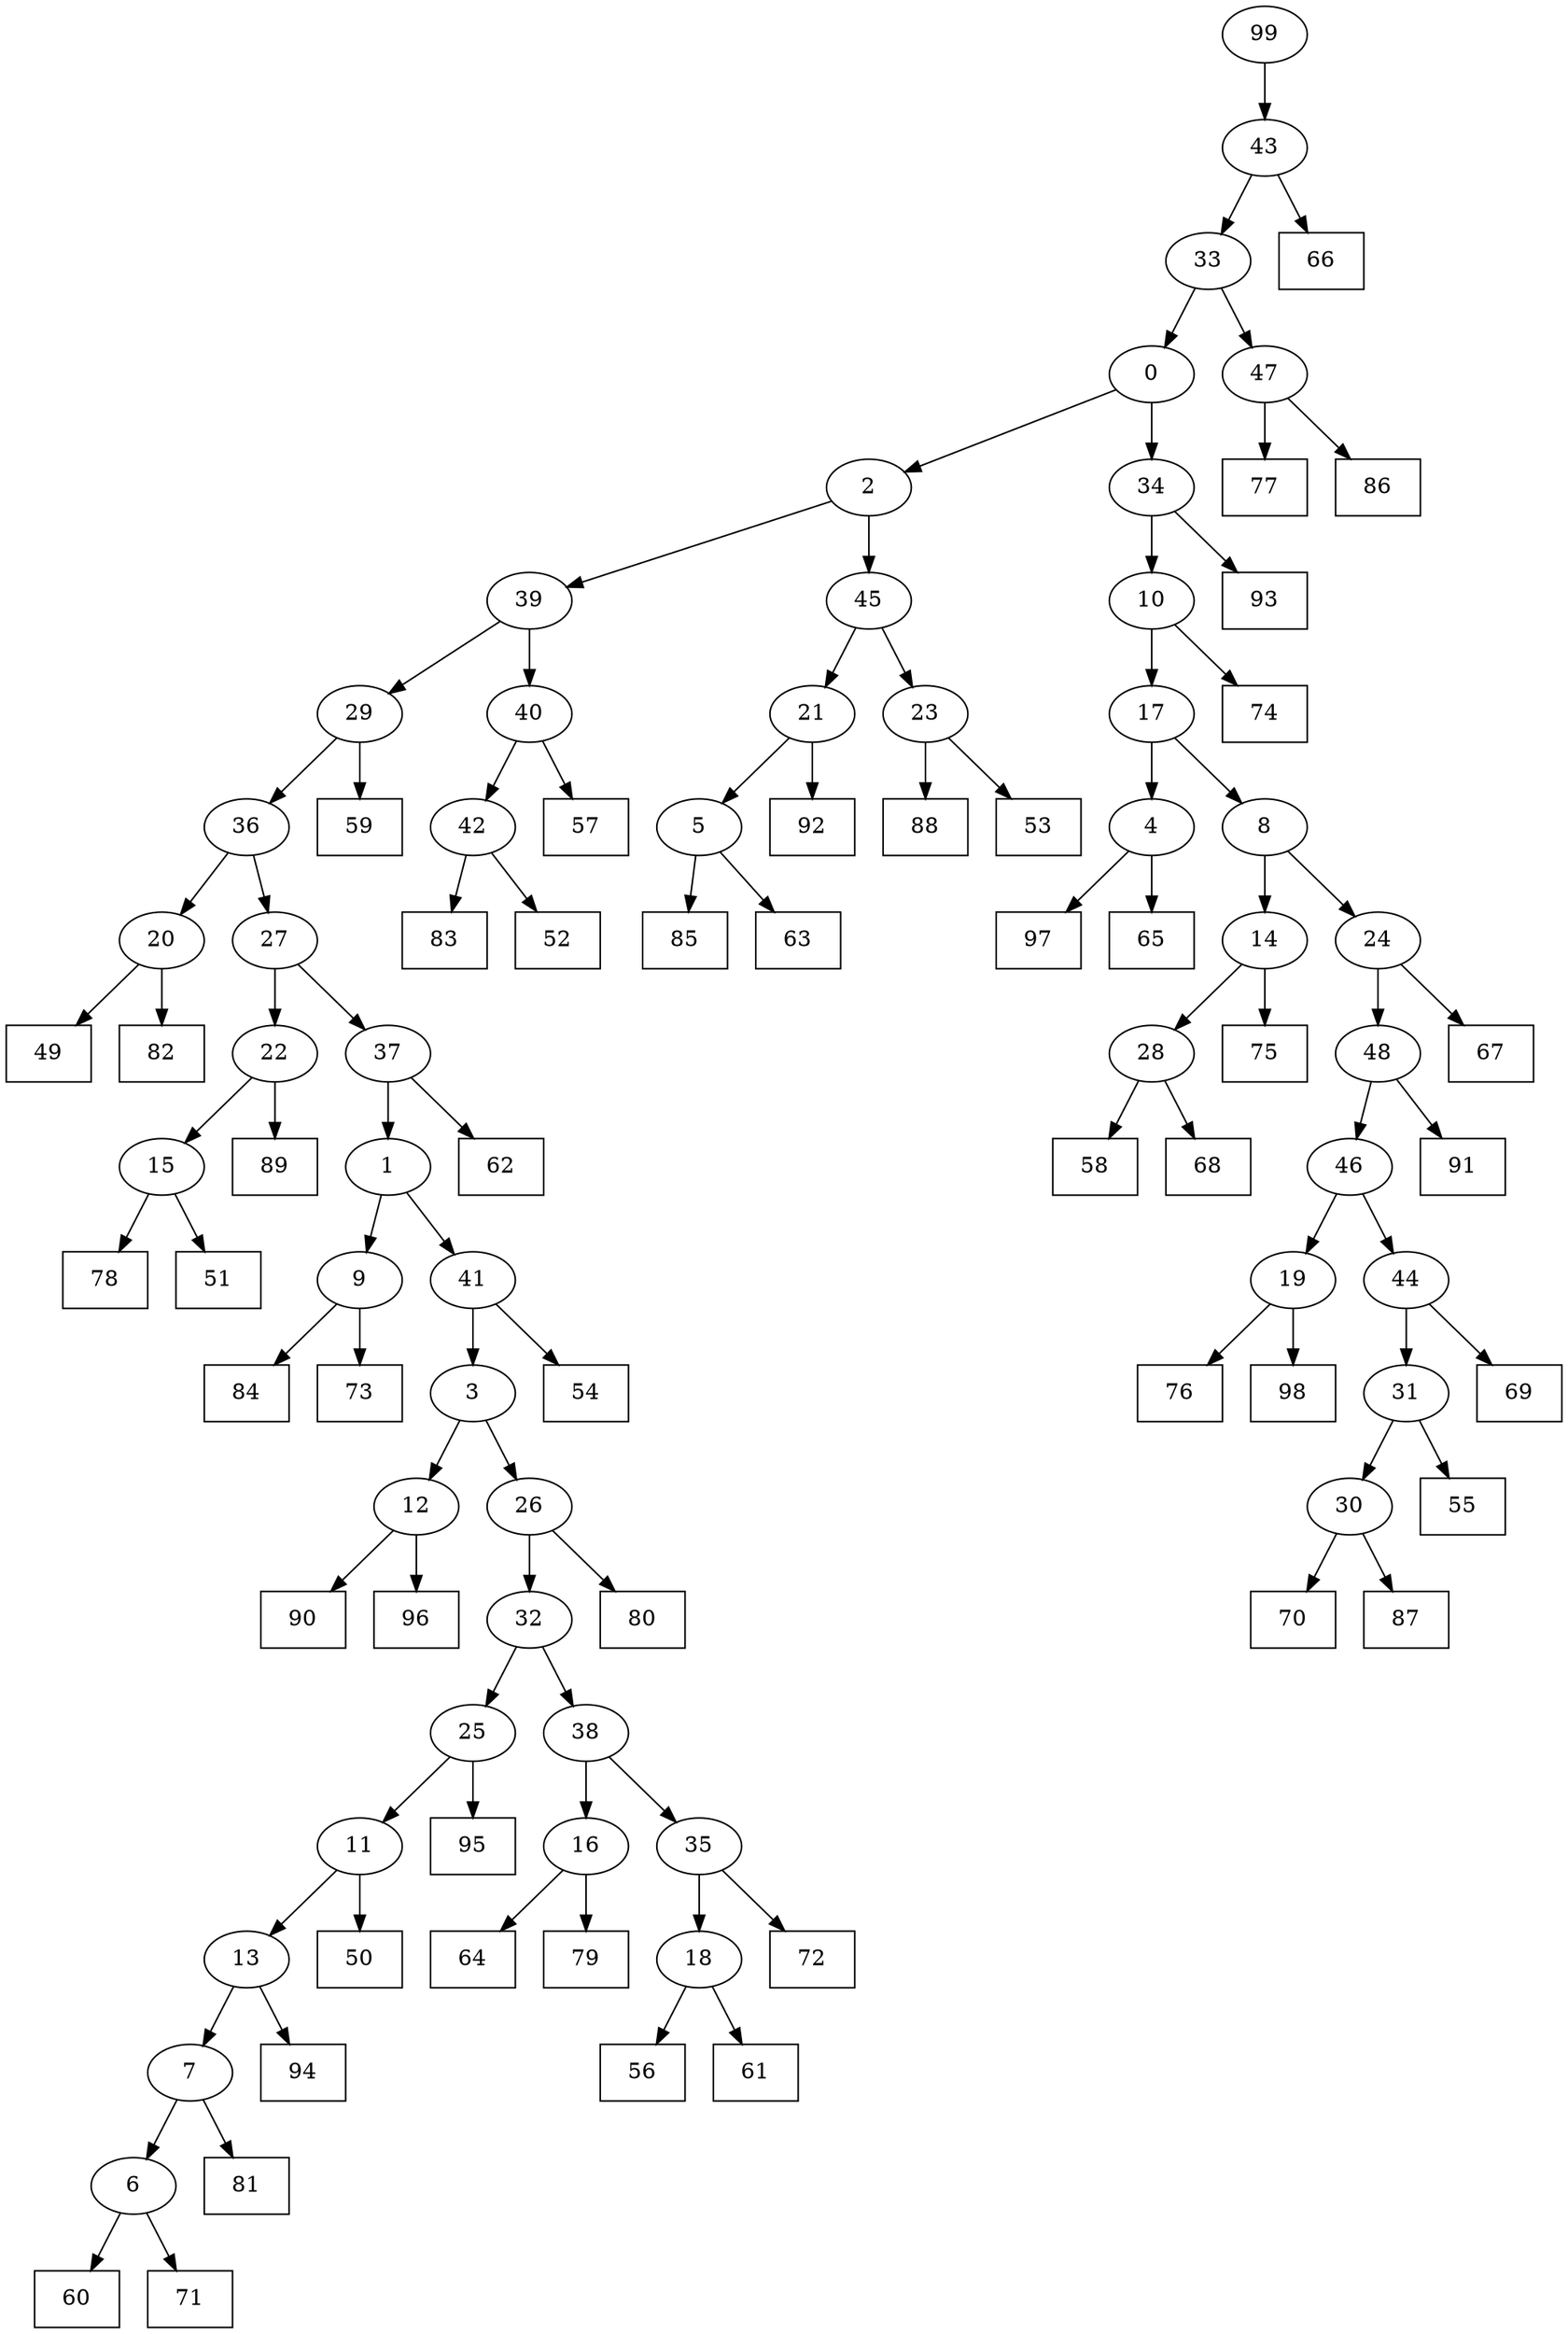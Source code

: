 digraph G {
0[label="0"];
1[label="1"];
2[label="2"];
3[label="3"];
4[label="4"];
5[label="5"];
6[label="6"];
7[label="7"];
8[label="8"];
9[label="9"];
10[label="10"];
11[label="11"];
12[label="12"];
13[label="13"];
14[label="14"];
15[label="15"];
16[label="16"];
17[label="17"];
18[label="18"];
19[label="19"];
20[label="20"];
21[label="21"];
22[label="22"];
23[label="23"];
24[label="24"];
25[label="25"];
26[label="26"];
27[label="27"];
28[label="28"];
29[label="29"];
30[label="30"];
31[label="31"];
32[label="32"];
33[label="33"];
34[label="34"];
35[label="35"];
36[label="36"];
37[label="37"];
38[label="38"];
39[label="39"];
40[label="40"];
41[label="41"];
42[label="42"];
43[label="43"];
44[label="44"];
45[label="45"];
46[label="46"];
47[label="47"];
48[label="48"];
49[shape=box,label="78"];
50[shape=box,label="97"];
51[shape=box,label="83"];
52[shape=box,label="64"];
53[shape=box,label="54"];
54[shape=box,label="76"];
55[shape=box,label="62"];
56[shape=box,label="60"];
57[shape=box,label="92"];
58[shape=box,label="94"];
59[shape=box,label="80"];
60[shape=box,label="89"];
61[shape=box,label="90"];
62[shape=box,label="81"];
63[shape=box,label="79"];
64[shape=box,label="70"];
65[shape=box,label="50"];
66[shape=box,label="74"];
67[shape=box,label="66"];
68[shape=box,label="59"];
69[shape=box,label="67"];
70[shape=box,label="75"];
71[shape=box,label="87"];
72[shape=box,label="49"];
73[shape=box,label="71"];
74[shape=box,label="84"];
75[shape=box,label="91"];
76[shape=box,label="69"];
77[shape=box,label="95"];
78[shape=box,label="98"];
79[shape=box,label="77"];
80[shape=box,label="56"];
81[shape=box,label="51"];
82[shape=box,label="96"];
83[shape=box,label="61"];
84[shape=box,label="82"];
85[shape=box,label="57"];
86[shape=box,label="72"];
87[shape=box,label="93"];
88[shape=box,label="86"];
89[shape=box,label="88"];
90[shape=box,label="73"];
91[shape=box,label="58"];
92[shape=box,label="53"];
93[shape=box,label="65"];
94[shape=box,label="55"];
95[shape=box,label="52"];
96[shape=box,label="68"];
97[shape=box,label="85"];
98[shape=box,label="63"];
99[label="99"];
44->31 ;
20->84 ;
26->59 ;
16->63 ;
42->51 ;
18->83 ;
48->75 ;
2->45 ;
37->55 ;
13->58 ;
9->90 ;
47->79 ;
12->61 ;
41->53 ;
37->1 ;
27->37 ;
16->52 ;
30->64 ;
31->30 ;
40->42 ;
28->91 ;
29->68 ;
42->95 ;
12->82 ;
45->23 ;
23->89 ;
6->56 ;
9->74 ;
1->9 ;
31->94 ;
6->73 ;
39->29 ;
1->41 ;
22->60 ;
21->5 ;
29->36 ;
43->67 ;
0->2 ;
30->71 ;
14->28 ;
28->96 ;
4->93 ;
43->33 ;
44->76 ;
7->62 ;
41->3 ;
3->12 ;
17->4 ;
36->20 ;
20->72 ;
24->69 ;
3->26 ;
23->92 ;
34->10 ;
10->66 ;
2->39 ;
39->40 ;
32->25 ;
19->54 ;
38->35 ;
35->86 ;
15->81 ;
40->85 ;
33->47 ;
47->88 ;
10->17 ;
17->8 ;
46->19 ;
19->78 ;
38->16 ;
22->15 ;
15->49 ;
5->97 ;
8->24 ;
24->48 ;
26->32 ;
45->21 ;
21->57 ;
32->38 ;
35->18 ;
18->80 ;
13->7 ;
7->6 ;
34->87 ;
36->27 ;
27->22 ;
4->50 ;
11->13 ;
25->77 ;
48->46 ;
46->44 ;
5->98 ;
14->70 ;
8->14 ;
25->11 ;
11->65 ;
99->43 ;
33->0 ;
0->34 ;
}

